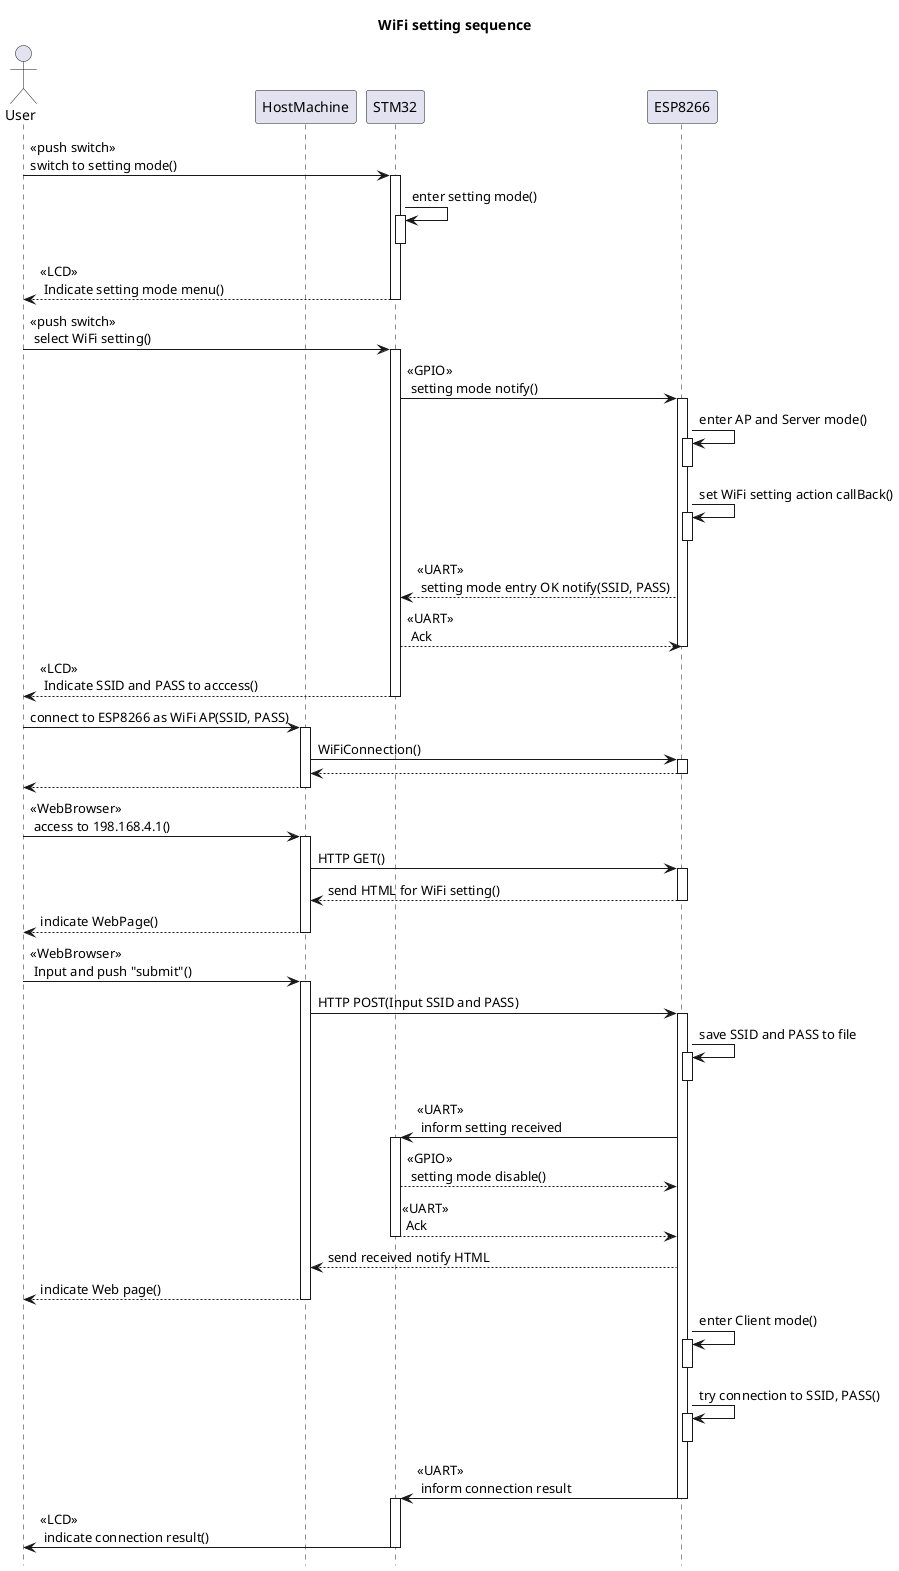 @startuml

title WiFi setting sequence

hide footbox

actor "User" as ActorUser
participant "HostMachine" as HostMachine
participant "STM32" as MainMCU
participant "ESP8266" as WiFiMCU

ActorUser -> MainMCU : <<push switch>>\nswitch to setting mode()
  activate MainMCU

MainMCU -> MainMCU : enter setting mode()
  activate MainMCU
  deactivate MainMCU

ActorUser <-- MainMCU : <<LCD>>\n Indicate setting mode menu()
  deactivate MainMCU

ActorUser -> MainMCU : <<push switch>>\n select WiFi setting()
  activate MainMCU

MainMCU -> WiFiMCU : <<GPIO>>\n setting mode notify()
  activate WiFiMCU

WiFiMCU -> WiFiMCU : enter AP and Server mode()
  activate WiFiMCU
  deactivate WiFiMCU

WiFiMCU -> WiFiMCU : set WiFi setting action callBack()
  activate WiFiMCU
  deactivate WiFiMCU

MainMCU <-- WiFiMCU : <<UART>>\n setting mode entry OK notify(SSID, PASS)

MainMCU --> WiFiMCU : <<UART>>\n Ack
  deactivate WiFiMCU

ActorUser <-- MainMCU : <<LCD>>\n Indicate SSID and PASS to acccess()
  deactivate MainMCU

ActorUser -> HostMachine : connect to ESP8266 as WiFi AP(SSID, PASS)
  activate HostMachine

HostMachine -> WiFiMCU : WiFiConnection()
  activate WiFiMCU
HostMachine <-- WiFiMCU 
  deactivate WiFiMCU

ActorUser <-- HostMachine
  deactivate HostMachine

ActorUser -> HostMachine : <<WebBrowser>>\n access to 198.168.4.1()
  activate HostMachine

HostMachine -> WiFiMCU : HTTP GET()
  activate WiFiMCU

HostMachine <-- WiFiMCU : send HTML for WiFi setting()
  deactivate WiFiMCU

ActorUser <-- HostMachine : indicate WebPage()
  deactivate HostMachine

ActorUser -> HostMachine : <<WebBrowser>>\n Input and push "submit"()
  activate HostMachine

HostMachine -> WiFiMCU : HTTP POST(Input SSID and PASS)
  activate WiFiMCU

WiFiMCU -> WiFiMCU : save SSID and PASS to file
  activate WiFiMCU
  deactivate WiFiMCU

MainMCU <- WiFiMCU : <<UART>>\n inform setting received 
  activate MainMCU

MainMCU --> WiFiMCU : <<GPIO>>\n setting mode disable()

MainMCU --> WiFiMCU : <<UART>>\n Ack
  deactivate MainMCU

HostMachine <-- WiFiMCU : send received notify HTML

ActorUser <-- HostMachine : indicate Web page()
  deactivate HostMachine

WiFiMCU -> WiFiMCU : enter Client mode()
  activate WiFiMCU
  deactivate WiFiMCU

WiFiMCU -> WiFiMCU : try connection to SSID, PASS()
  activate WiFiMCU
  deactivate WiFiMCU

MainMCU <- WiFiMCU : <<UART>>\n inform connection result
  deactivate WiFiMCU
  activate MainMCU

ActorUser <- MainMCU : <<LCD>>\n indicate connection result()
  deactivate MainMCU



